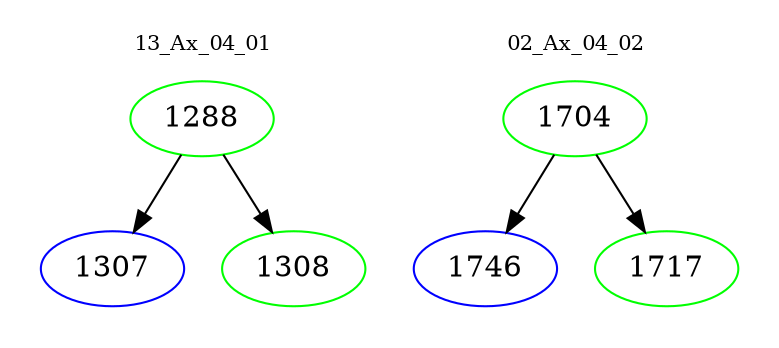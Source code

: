 digraph{
subgraph cluster_0 {
color = white
label = "13_Ax_04_01";
fontsize=10;
T0_1288 [label="1288", color="green"]
T0_1288 -> T0_1307 [color="black"]
T0_1307 [label="1307", color="blue"]
T0_1288 -> T0_1308 [color="black"]
T0_1308 [label="1308", color="green"]
}
subgraph cluster_1 {
color = white
label = "02_Ax_04_02";
fontsize=10;
T1_1704 [label="1704", color="green"]
T1_1704 -> T1_1746 [color="black"]
T1_1746 [label="1746", color="blue"]
T1_1704 -> T1_1717 [color="black"]
T1_1717 [label="1717", color="green"]
}
}
